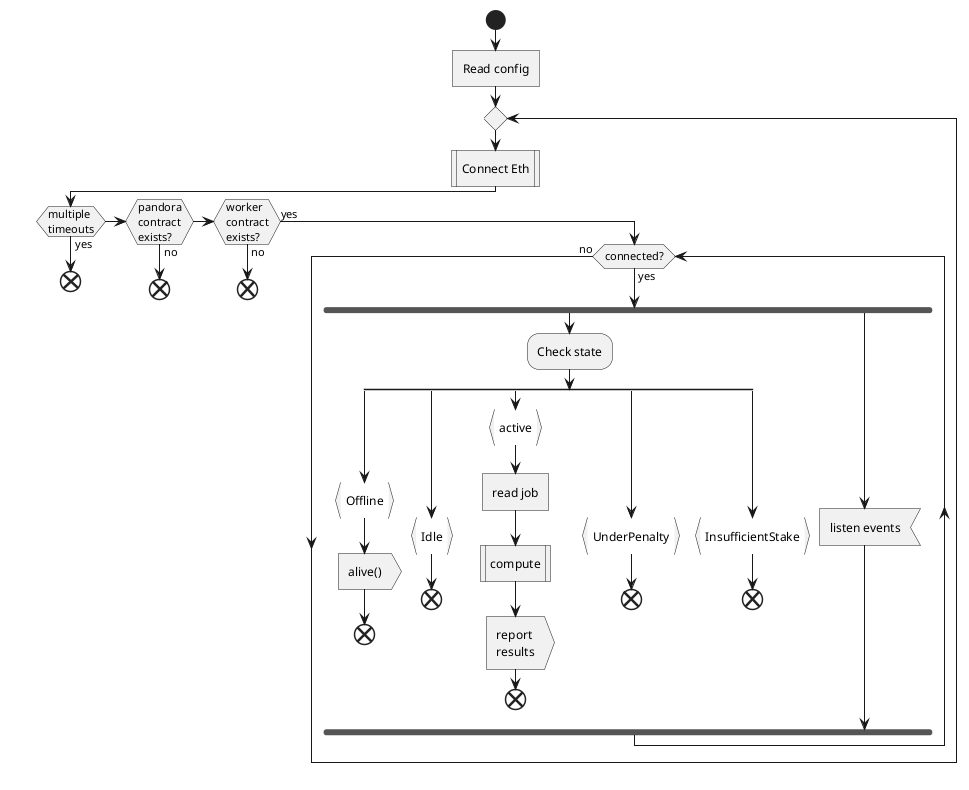 @startuml
start
:Read config]
while ()
    :Connect Eth|
    if (multiple\ntimeouts) then (yes)
        end
    elseif (pandora\ncontract\nexists?) then (no)
        end
    elseif (worker\ncontract\nexists?) then (no)
        end
    else (yes)
        while (connected?) is (yes)
            fork
                :Check state;
                split
                    :Offline}
                    :alive()>
                    end
                split again
                    :Idle}
                    end
                split again
                    :active}
                    :read job]
                    :compute|
                    :report\nresults>
                    end
                split again
                    :UnderPenalty}
                    end
                split again
                    :InsufficientStake}
                    end
                end split
            fork again
                :listen events<
            endfork
        endwhile (no)
    endif
endwhile
-[#white]->
@enduml